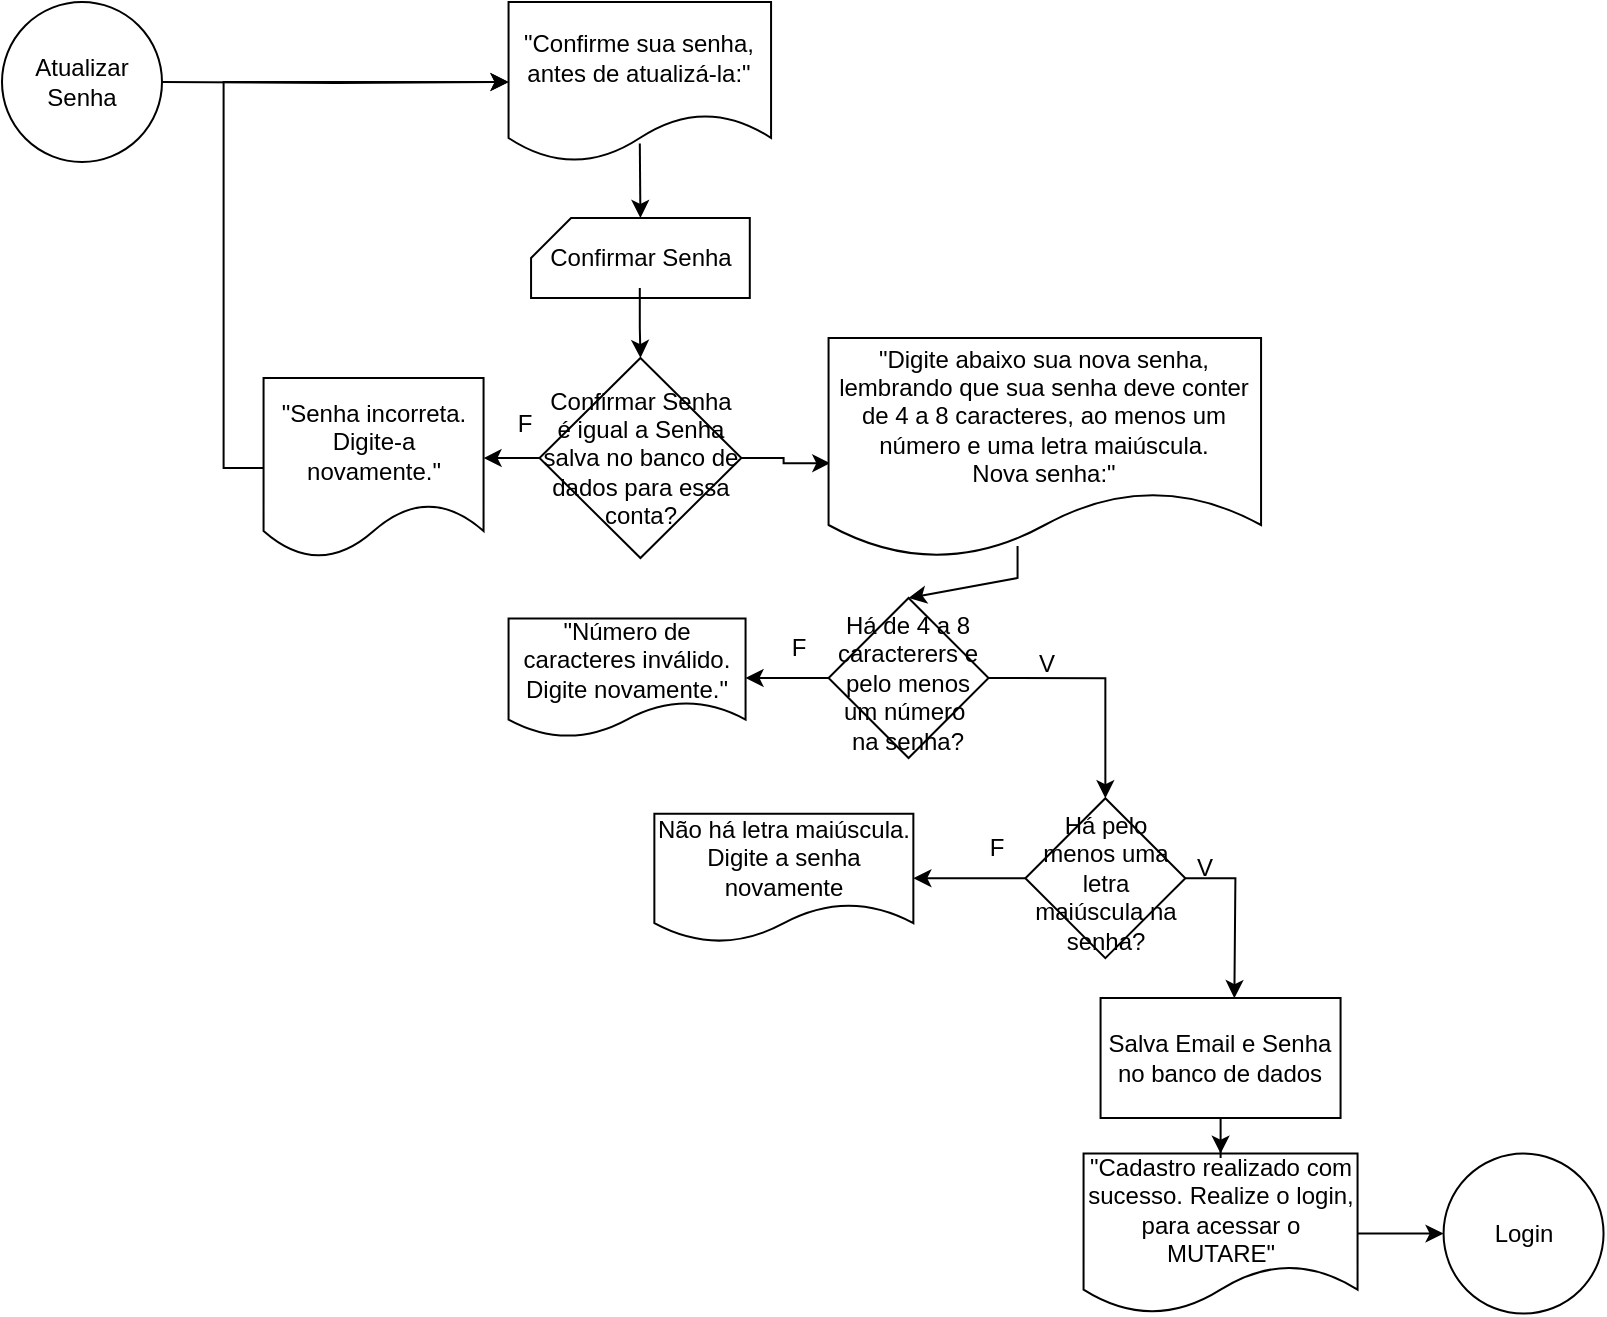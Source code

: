 <mxfile version="27.0.9">
  <diagram name="Página-1" id="tM3ftosBq5wTvWjN4mbQ">
    <mxGraphModel dx="2194" dy="1346" grid="1" gridSize="10" guides="1" tooltips="1" connect="1" arrows="1" fold="1" page="1" pageScale="1" pageWidth="827" pageHeight="1169" math="0" shadow="0">
      <root>
        <mxCell id="0" />
        <mxCell id="1" parent="0" />
        <mxCell id="7ZSRkaOjpOQk4Y71W81P-20" style="edgeStyle=orthogonalEdgeStyle;rounded=0;orthogonalLoop=1;jettySize=auto;html=1;exitX=1;exitY=0.5;exitDx=0;exitDy=0;entryX=0;entryY=0.5;entryDx=0;entryDy=0;" parent="1" edge="1">
          <mxGeometry relative="1" as="geometry">
            <mxPoint x="401.56" y="648" as="sourcePoint" />
          </mxGeometry>
        </mxCell>
        <mxCell id="7ZSRkaOjpOQk4Y71W81P-28" style="edgeStyle=orthogonalEdgeStyle;rounded=0;orthogonalLoop=1;jettySize=auto;html=1;exitX=0;exitY=0.5;exitDx=0;exitDy=0;entryX=0.5;entryY=0;entryDx=0;entryDy=0;" parent="1" edge="1">
          <mxGeometry relative="1" as="geometry">
            <mxPoint x="309.69" y="648" as="sourcePoint" />
          </mxGeometry>
        </mxCell>
        <mxCell id="7ZSRkaOjpOQk4Y71W81P-25" style="edgeStyle=orthogonalEdgeStyle;rounded=0;orthogonalLoop=1;jettySize=auto;html=1;exitX=1;exitY=0.5;exitDx=0;exitDy=0;entryX=0;entryY=0.5;entryDx=0;entryDy=0;" parent="1" edge="1">
          <mxGeometry relative="1" as="geometry">
            <mxPoint x="342.18" y="760" as="sourcePoint" />
          </mxGeometry>
        </mxCell>
        <mxCell id="2XhtS2TlbzKRDNo_2Yrc-37" value="" style="edgeStyle=orthogonalEdgeStyle;rounded=0;orthogonalLoop=1;jettySize=auto;html=1;" parent="1" target="2XhtS2TlbzKRDNo_2Yrc-36" edge="1">
          <mxGeometry relative="1" as="geometry">
            <mxPoint x="93.0" y="297" as="sourcePoint" />
          </mxGeometry>
        </mxCell>
        <mxCell id="2XhtS2TlbzKRDNo_2Yrc-36" value="&quot;Confirme sua senha, antes de atualizá-la:&quot;" style="shape=document;whiteSpace=wrap;html=1;boundedLbl=1;" parent="1" vertex="1">
          <mxGeometry x="266.28" y="257" width="131.25" height="80" as="geometry" />
        </mxCell>
        <mxCell id="2XhtS2TlbzKRDNo_2Yrc-41" value="" style="verticalLabelPosition=bottom;verticalAlign=top;html=1;shape=card;whiteSpace=wrap;size=20;arcSize=12;container=1;" parent="1" vertex="1">
          <mxGeometry x="277.53" y="365" width="109.37" height="40" as="geometry" />
        </mxCell>
        <mxCell id="2XhtS2TlbzKRDNo_2Yrc-42" value="&lt;font style=&quot;font-size: 12px;&quot;&gt;Confirmar Senha&lt;/font&gt;" style="text;html=1;align=center;verticalAlign=middle;resizable=0;points=[];autosize=1;strokeColor=none;fillColor=none;" parent="2XhtS2TlbzKRDNo_2Yrc-41" vertex="1">
          <mxGeometry x="-0.626" y="5" width="110" height="30" as="geometry" />
        </mxCell>
        <mxCell id="2XhtS2TlbzKRDNo_2Yrc-46" value="" style="endArrow=classic;html=1;rounded=0;entryX=0.5;entryY=0;entryDx=0;entryDy=0;entryPerimeter=0;exitX=0.5;exitY=0.885;exitDx=0;exitDy=0;exitPerimeter=0;" parent="1" source="2XhtS2TlbzKRDNo_2Yrc-36" target="2XhtS2TlbzKRDNo_2Yrc-41" edge="1">
          <mxGeometry width="50" height="50" relative="1" as="geometry">
            <mxPoint x="377.53" y="315" as="sourcePoint" />
            <mxPoint x="427.53" y="265" as="targetPoint" />
          </mxGeometry>
        </mxCell>
        <mxCell id="2XhtS2TlbzKRDNo_2Yrc-50" value="" style="edgeStyle=orthogonalEdgeStyle;rounded=0;orthogonalLoop=1;jettySize=auto;html=1;" parent="1" source="2XhtS2TlbzKRDNo_2Yrc-47" edge="1">
          <mxGeometry relative="1" as="geometry">
            <mxPoint x="253.78" y="485.059" as="targetPoint" />
          </mxGeometry>
        </mxCell>
        <mxCell id="2XhtS2TlbzKRDNo_2Yrc-78" style="edgeStyle=orthogonalEdgeStyle;rounded=0;orthogonalLoop=1;jettySize=auto;html=1;exitX=1;exitY=0.5;exitDx=0;exitDy=0;entryX=0.004;entryY=0.569;entryDx=0;entryDy=0;entryPerimeter=0;" parent="1" source="2XhtS2TlbzKRDNo_2Yrc-47" target="2XhtS2TlbzKRDNo_2Yrc-53" edge="1">
          <mxGeometry relative="1" as="geometry">
            <Array as="points">
              <mxPoint x="403.78" y="485" />
              <mxPoint x="403.78" y="488" />
            </Array>
          </mxGeometry>
        </mxCell>
        <mxCell id="2XhtS2TlbzKRDNo_2Yrc-47" value="Confirmar Senha é igual a Senha salva no banco de dados para essa conta?" style="rhombus;whiteSpace=wrap;html=1;" parent="1" vertex="1">
          <mxGeometry x="281.75" y="435" width="100.94" height="100" as="geometry" />
        </mxCell>
        <mxCell id="2XhtS2TlbzKRDNo_2Yrc-48" value="" style="edgeStyle=orthogonalEdgeStyle;rounded=0;orthogonalLoop=1;jettySize=auto;html=1;" parent="1" source="2XhtS2TlbzKRDNo_2Yrc-42" target="2XhtS2TlbzKRDNo_2Yrc-47" edge="1">
          <mxGeometry relative="1" as="geometry" />
        </mxCell>
        <mxCell id="2XhtS2TlbzKRDNo_2Yrc-51" style="edgeStyle=orthogonalEdgeStyle;rounded=0;orthogonalLoop=1;jettySize=auto;html=1;exitX=0;exitY=0.5;exitDx=0;exitDy=0;entryX=0;entryY=0.5;entryDx=0;entryDy=0;" parent="1" source="2XhtS2TlbzKRDNo_2Yrc-49" target="2XhtS2TlbzKRDNo_2Yrc-36" edge="1">
          <mxGeometry relative="1" as="geometry" />
        </mxCell>
        <mxCell id="2XhtS2TlbzKRDNo_2Yrc-49" value="&quot;Senha incorreta. Digite-a novamente.&quot;" style="shape=document;whiteSpace=wrap;html=1;boundedLbl=1;" parent="1" vertex="1">
          <mxGeometry x="143.78" y="445" width="110" height="90" as="geometry" />
        </mxCell>
        <mxCell id="2XhtS2TlbzKRDNo_2Yrc-52" value="F" style="text;html=1;align=center;verticalAlign=middle;resizable=0;points=[];autosize=1;strokeColor=none;fillColor=none;" parent="1" vertex="1">
          <mxGeometry x="258.78" y="453" width="30" height="30" as="geometry" />
        </mxCell>
        <mxCell id="2XhtS2TlbzKRDNo_2Yrc-53" value="&quot;Digite abaixo sua nova senha, lembrando que s&lt;span style=&quot;text-align: left;&quot;&gt;ua senha deve conter de 4 a 8 caracteres, ao menos um número e uma letra maiúscula.&lt;/span&gt;&lt;div&gt;Nova senha:&quot;&lt;/div&gt;" style="shape=document;whiteSpace=wrap;html=1;boundedLbl=1;" parent="1" vertex="1">
          <mxGeometry x="426.28" y="425" width="216.25" height="110" as="geometry" />
        </mxCell>
        <mxCell id="2XhtS2TlbzKRDNo_2Yrc-54" value="Há de 4 a 8 caracterers e pelo menos um número&amp;nbsp; na senha?" style="rhombus;whiteSpace=wrap;html=1;verticalAlign=top;arcSize=12;" parent="1" vertex="1">
          <mxGeometry x="426.28" y="555" width="80" height="80" as="geometry" />
        </mxCell>
        <mxCell id="2XhtS2TlbzKRDNo_2Yrc-58" value="Login" style="ellipse;whiteSpace=wrap;html=1;" parent="1" vertex="1">
          <mxGeometry x="733.78" y="832.81" width="80" height="80" as="geometry" />
        </mxCell>
        <mxCell id="2XhtS2TlbzKRDNo_2Yrc-59" style="edgeStyle=orthogonalEdgeStyle;rounded=0;orthogonalLoop=1;jettySize=auto;html=1;exitX=1;exitY=0.5;exitDx=0;exitDy=0;entryX=0;entryY=0.5;entryDx=0;entryDy=0;" parent="1" source="2XhtS2TlbzKRDNo_2Yrc-60" target="2XhtS2TlbzKRDNo_2Yrc-58" edge="1">
          <mxGeometry relative="1" as="geometry" />
        </mxCell>
        <mxCell id="2XhtS2TlbzKRDNo_2Yrc-60" value="&quot;Cadastro realizado com sucesso. Realize o login, para acessar o MUTARE&lt;span style=&quot;background-color: transparent; color: light-dark(rgb(0, 0, 0), rgb(255, 255, 255));&quot;&gt;&quot;&lt;/span&gt;" style="shape=document;whiteSpace=wrap;html=1;boundedLbl=1;" parent="1" vertex="1">
          <mxGeometry x="553.78" y="832.81" width="137" height="80" as="geometry" />
        </mxCell>
        <mxCell id="2XhtS2TlbzKRDNo_2Yrc-61" value="" style="edgeStyle=orthogonalEdgeStyle;rounded=0;orthogonalLoop=1;jettySize=auto;html=1;" parent="1" source="2XhtS2TlbzKRDNo_2Yrc-62" target="2XhtS2TlbzKRDNo_2Yrc-60" edge="1">
          <mxGeometry relative="1" as="geometry" />
        </mxCell>
        <mxCell id="2XhtS2TlbzKRDNo_2Yrc-62" value="Salva Email e Senha no banco de dados" style="rounded=0;whiteSpace=wrap;html=1;" parent="1" vertex="1">
          <mxGeometry x="562.28" y="755.0" width="120" height="60" as="geometry" />
        </mxCell>
        <mxCell id="2XhtS2TlbzKRDNo_2Yrc-63" value="&lt;div&gt;&quot;Número de caracteres inválido. Digite novamente.&quot;&lt;/div&gt;" style="shape=document;whiteSpace=wrap;html=1;boundedLbl=1;" parent="1" vertex="1">
          <mxGeometry x="266.28" y="565.31" width="118.5" height="59.38" as="geometry" />
        </mxCell>
        <mxCell id="2XhtS2TlbzKRDNo_2Yrc-65" style="edgeStyle=orthogonalEdgeStyle;rounded=0;orthogonalLoop=1;jettySize=auto;html=1;entryX=1;entryY=0.5;entryDx=0;entryDy=0;exitX=0;exitY=0.5;exitDx=0;exitDy=0;" parent="1" source="2XhtS2TlbzKRDNo_2Yrc-54" target="2XhtS2TlbzKRDNo_2Yrc-63" edge="1">
          <mxGeometry relative="1" as="geometry">
            <mxPoint x="336.28" y="632.49" as="sourcePoint" />
          </mxGeometry>
        </mxCell>
        <mxCell id="2XhtS2TlbzKRDNo_2Yrc-66" value="F" style="text;html=1;align=center;verticalAlign=middle;resizable=0;points=[];autosize=1;strokeColor=none;fillColor=none;" parent="1" vertex="1">
          <mxGeometry x="396.28" y="565.31" width="30" height="30" as="geometry" />
        </mxCell>
        <mxCell id="2XhtS2TlbzKRDNo_2Yrc-68" value="V" style="text;html=1;align=center;verticalAlign=middle;resizable=0;points=[];autosize=1;strokeColor=none;fillColor=none;" parent="1" vertex="1">
          <mxGeometry x="519.79" y="573.09" width="30" height="30" as="geometry" />
        </mxCell>
        <mxCell id="2XhtS2TlbzKRDNo_2Yrc-70" style="edgeStyle=orthogonalEdgeStyle;rounded=0;orthogonalLoop=1;jettySize=auto;html=1;exitX=0;exitY=0.5;exitDx=0;exitDy=0;entryX=1;entryY=0.5;entryDx=0;entryDy=0;" parent="1" source="2XhtS2TlbzKRDNo_2Yrc-72" target="2XhtS2TlbzKRDNo_2Yrc-73" edge="1">
          <mxGeometry relative="1" as="geometry">
            <mxPoint x="378.93" y="735.09" as="targetPoint" />
          </mxGeometry>
        </mxCell>
        <mxCell id="2XhtS2TlbzKRDNo_2Yrc-71" style="edgeStyle=orthogonalEdgeStyle;rounded=0;orthogonalLoop=1;jettySize=auto;html=1;exitX=1;exitY=0.5;exitDx=0;exitDy=0;entryX=0.5;entryY=0;entryDx=0;entryDy=0;" parent="1" source="2XhtS2TlbzKRDNo_2Yrc-72" edge="1">
          <mxGeometry relative="1" as="geometry">
            <mxPoint x="629.18" y="755.09" as="targetPoint" />
          </mxGeometry>
        </mxCell>
        <mxCell id="2XhtS2TlbzKRDNo_2Yrc-72" value="Há pelo menos uma letra maiúscula na senha?" style="rhombus;whiteSpace=wrap;html=1;verticalAlign=top;arcSize=12;" parent="1" vertex="1">
          <mxGeometry x="524.68" y="655.09" width="80" height="80" as="geometry" />
        </mxCell>
        <mxCell id="2XhtS2TlbzKRDNo_2Yrc-73" value="&lt;div&gt;Não há letra maiúscula. Digite a senha novamente&lt;/div&gt;" style="shape=document;whiteSpace=wrap;html=1;boundedLbl=1;" parent="1" vertex="1">
          <mxGeometry x="339.18" y="662.89" width="129.5" height="64.39" as="geometry" />
        </mxCell>
        <mxCell id="2XhtS2TlbzKRDNo_2Yrc-74" value="F" style="text;html=1;align=center;verticalAlign=middle;resizable=0;points=[];autosize=1;strokeColor=none;fillColor=none;" parent="1" vertex="1">
          <mxGeometry x="494.68" y="665.18" width="30" height="30" as="geometry" />
        </mxCell>
        <mxCell id="2XhtS2TlbzKRDNo_2Yrc-75" value="" style="endArrow=classic;html=1;rounded=0;exitX=1;exitY=0.5;exitDx=0;exitDy=0;entryX=0.5;entryY=0;entryDx=0;entryDy=0;" parent="1" source="2XhtS2TlbzKRDNo_2Yrc-54" target="2XhtS2TlbzKRDNo_2Yrc-72" edge="1">
          <mxGeometry width="50" height="50" relative="1" as="geometry">
            <mxPoint x="508.68" y="625.09" as="sourcePoint" />
            <mxPoint x="598.68" y="745.09" as="targetPoint" />
            <Array as="points">
              <mxPoint x="564.68" y="595.09" />
            </Array>
          </mxGeometry>
        </mxCell>
        <mxCell id="2XhtS2TlbzKRDNo_2Yrc-76" value="V" style="text;html=1;align=center;verticalAlign=middle;resizable=0;points=[];autosize=1;strokeColor=none;fillColor=none;" parent="1" vertex="1">
          <mxGeometry x="598.68" y="675.09" width="30" height="30" as="geometry" />
        </mxCell>
        <mxCell id="2XhtS2TlbzKRDNo_2Yrc-77" value="" style="endArrow=classic;html=1;rounded=0;entryX=0.5;entryY=0;entryDx=0;entryDy=0;exitX=0.437;exitY=0.946;exitDx=0;exitDy=0;exitPerimeter=0;" parent="1" source="2XhtS2TlbzKRDNo_2Yrc-53" target="2XhtS2TlbzKRDNo_2Yrc-54" edge="1">
          <mxGeometry width="50" height="50" relative="1" as="geometry">
            <mxPoint x="593.78" y="725" as="sourcePoint" />
            <mxPoint x="643.78" y="675" as="targetPoint" />
            <Array as="points">
              <mxPoint x="520.78" y="545" />
            </Array>
          </mxGeometry>
        </mxCell>
        <mxCell id="3khUsyaCyvdCm1Cntf-I-1" value="Atualizar Senha" style="ellipse;whiteSpace=wrap;html=1;" vertex="1" parent="1">
          <mxGeometry x="13" y="257" width="80" height="80" as="geometry" />
        </mxCell>
      </root>
    </mxGraphModel>
  </diagram>
</mxfile>
